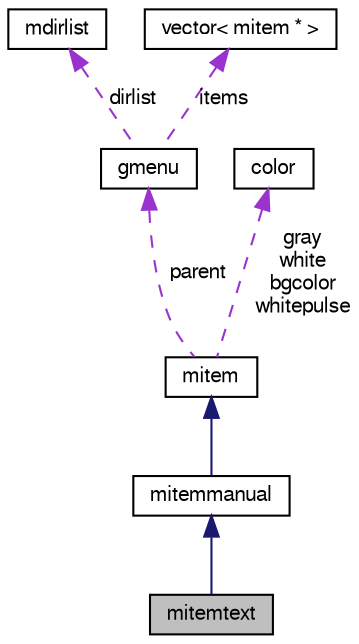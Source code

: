 digraph G
{
  edge [fontname="FreeSans",fontsize="10",labelfontname="FreeSans",labelfontsize="10"];
  node [fontname="FreeSans",fontsize="10",shape=record];
  Node1 [label="mitemtext",height=0.2,width=0.4,color="black", fillcolor="grey75", style="filled" fontcolor="black"];
  Node2 -> Node1 [dir=back,color="midnightblue",fontsize="10",style="solid",fontname="FreeSans"];
  Node2 [label="mitemmanual",height=0.2,width=0.4,color="black", fillcolor="white", style="filled",URL="$structmitemmanual.html"];
  Node3 -> Node2 [dir=back,color="midnightblue",fontsize="10",style="solid",fontname="FreeSans"];
  Node3 [label="mitem",height=0.2,width=0.4,color="black", fillcolor="white", style="filled",URL="$structmitem.html"];
  Node4 -> Node3 [dir=back,color="darkorchid3",fontsize="10",style="dashed",label="parent",fontname="FreeSans"];
  Node4 [label="gmenu",height=0.2,width=0.4,color="black", fillcolor="white", style="filled",URL="$structgmenu.html"];
  Node5 -> Node4 [dir=back,color="darkorchid3",fontsize="10",style="dashed",label="dirlist",fontname="FreeSans"];
  Node5 [label="mdirlist",height=0.2,width=0.4,color="black", fillcolor="white", style="filled",URL="$structmdirlist.html"];
  Node6 -> Node4 [dir=back,color="darkorchid3",fontsize="10",style="dashed",label="items",fontname="FreeSans"];
  Node6 [label="vector\< mitem * \>",height=0.2,width=0.4,color="black", fillcolor="white", style="filled",URL="$structvector.html"];
  Node7 -> Node3 [dir=back,color="darkorchid3",fontsize="10",style="dashed",label="gray\nwhite\nbgcolor\nwhitepulse",fontname="FreeSans"];
  Node7 [label="color",height=0.2,width=0.4,color="black", fillcolor="white", style="filled",URL="$structcolor.html"];
}
